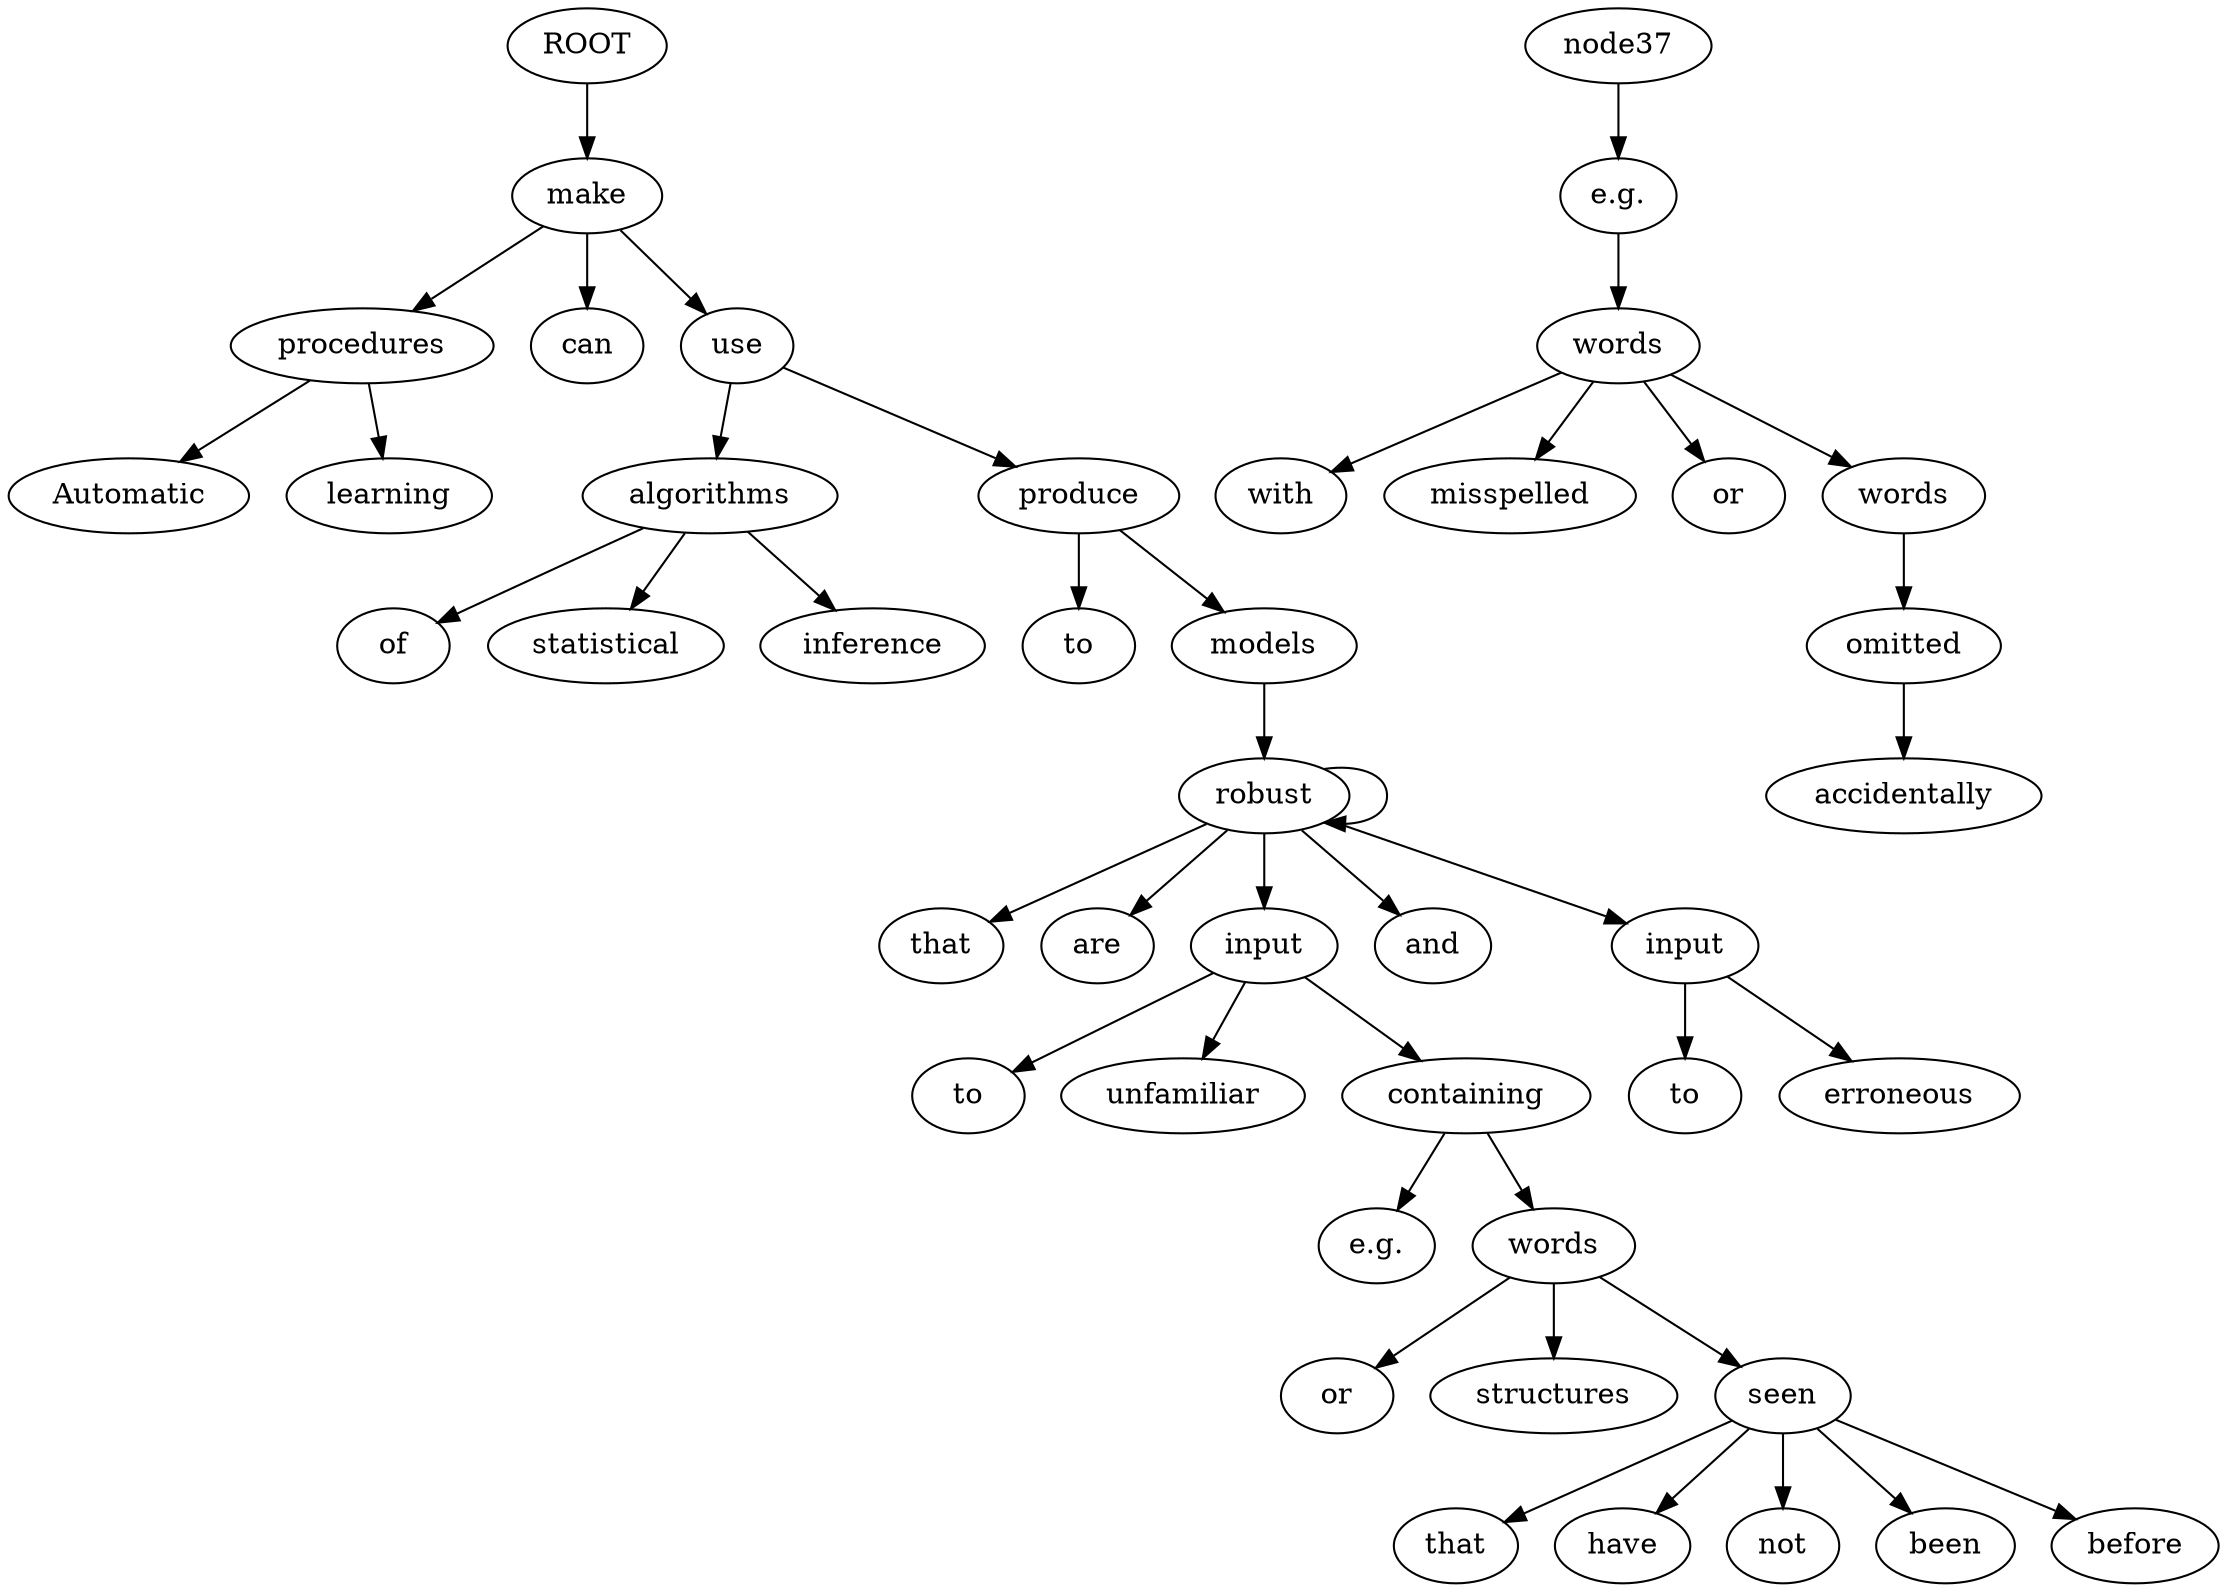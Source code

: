 digraph graph42 {
	node0 [label="ROOT"];
	node1 [label="Automatic"];
	node2 [label="learning"];
	node3 [label="procedures"];
	node4 [label="can"];
	node5 [label="make"];
	node6 [label="use"];
	node7 [label="of"];
	node8 [label="statistical"];
	node9 [label="inference"];
	node10 [label="algorithms"];
	node11 [label="to"];
	node12 [label="produce"];
	node13 [label="models"];
	node14 [label="that"];
	node15 [label="are"];
	node16 [label="robust"];
	node17 [label="to"];
	node18 [label="unfamiliar"];
	node19 [label="input"];
	node21 [label="e.g."];
	node22 [label="containing"];
	node23 [label="words"];
	node24 [label="or"];
	node25 [label="structures"];
	node26 [label="that"];
	node27 [label="have"];
	node28 [label="not"];
	node29 [label="been"];
	node30 [label="seen"];
	node31 [label="before"];
	node33 [label="and"];
	node34 [label="to"];
	node35 [label="erroneous"];
	node36 [label="input"];
	node38 [label="e.g."];
	node39 [label="with"];
	node40 [label="misspelled"];
	node41 [label="words"];
	node42 [label="or"];
	node43 [label="words"];
	node44 [label="accidentally"];
	node45 [label="omitted"];
	node0 -> node5;
	node3 -> node1;
	node3 -> node2;
	node5 -> node3;
	node5 -> node4;
	node5 -> node6;
	node10 -> node7;
	node10 -> node8;
	node10 -> node9;
	node6 -> node10;
	node12 -> node11;
	node6 -> node12;
	node12 -> node13;
	node16 -> node14;
	node16 -> node15;
	node13 -> node16;
	node16 -> node16;
	node19 -> node17;
	node19 -> node18;
	node16 -> node19;
	node22 -> node21;
	node19 -> node22;
	node22 -> node23;
	node23 -> node24;
	node23 -> node25;
	node30 -> node26;
	node30 -> node27;
	node30 -> node28;
	node30 -> node29;
	node23 -> node30;
	node30 -> node31;
	node16 -> node33;
	node36 -> node34;
	node36 -> node35;
	node16 -> node36;
	node37 -> node38;
	node41 -> node39;
	node41 -> node40;
	node38 -> node41;
	node41 -> node42;
	node41 -> node43;
	node45 -> node44;
	node43 -> node45;
}
